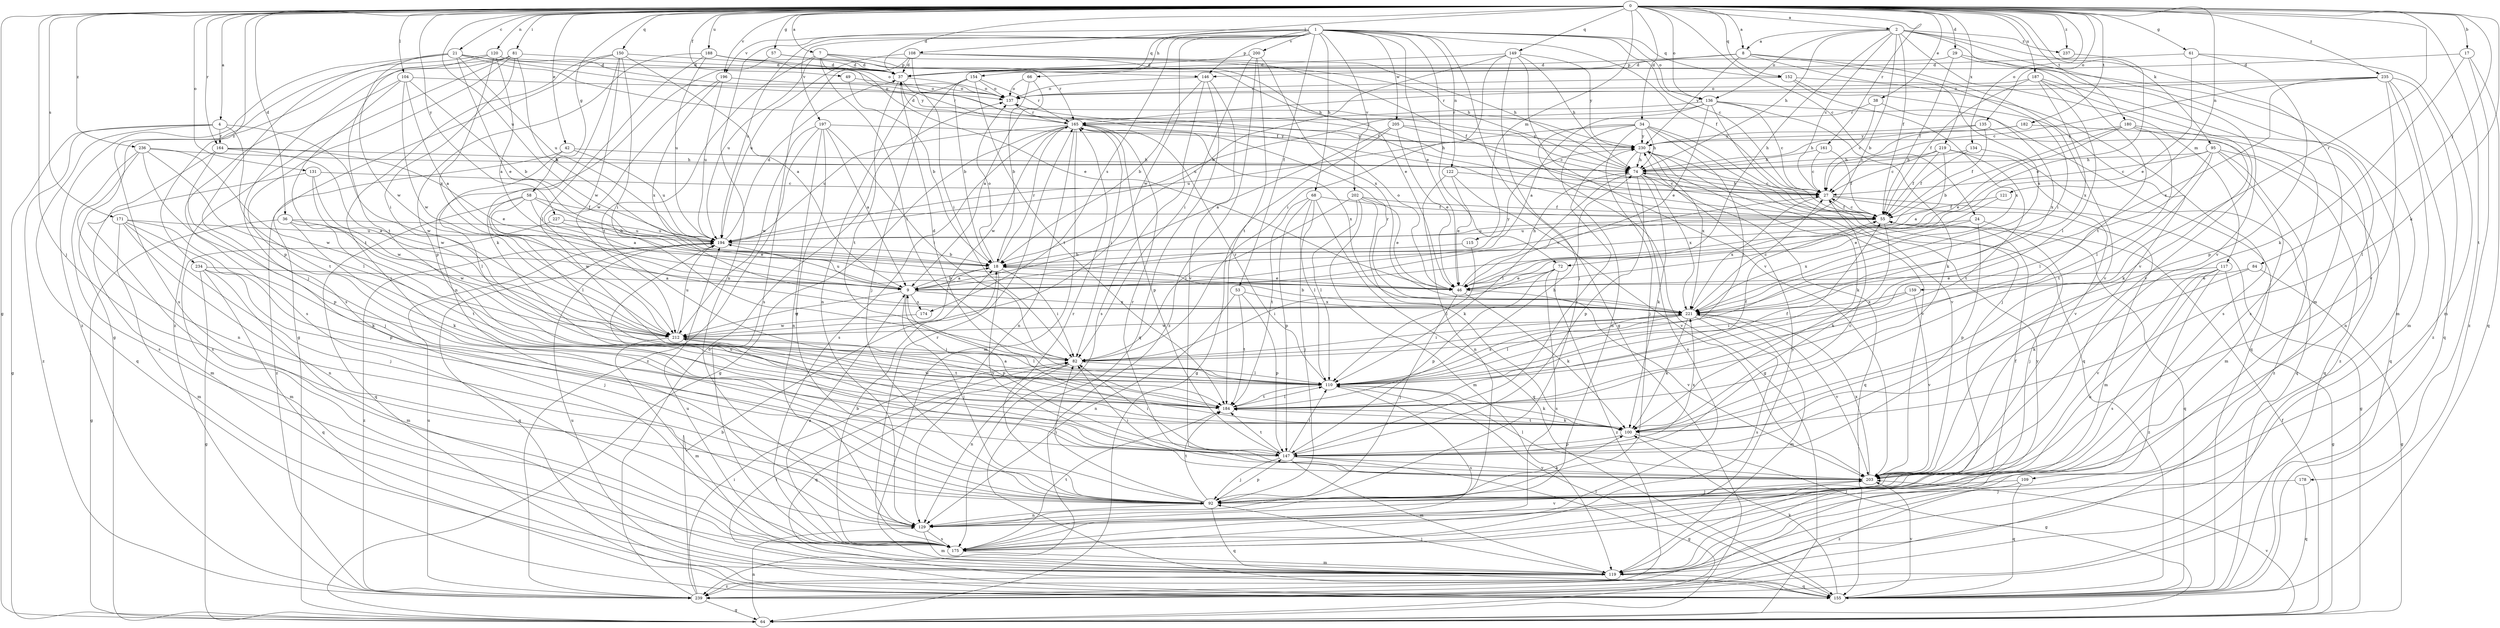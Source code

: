 strict digraph  {
0;
1;
2;
4;
7;
8;
9;
17;
18;
21;
24;
27;
29;
34;
36;
37;
38;
42;
46;
49;
53;
55;
57;
58;
61;
64;
66;
68;
72;
74;
81;
82;
84;
92;
95;
100;
104;
108;
109;
110;
115;
117;
119;
120;
121;
122;
129;
131;
134;
135;
136;
137;
146;
147;
149;
150;
152;
154;
155;
159;
161;
164;
165;
171;
174;
175;
178;
180;
182;
184;
187;
188;
194;
196;
197;
200;
202;
203;
205;
212;
219;
221;
227;
230;
234;
235;
236;
237;
239;
0 -> 2  [label=a];
0 -> 4  [label=a];
0 -> 7  [label=a];
0 -> 8  [label=a];
0 -> 17  [label=b];
0 -> 21  [label=c];
0 -> 24  [label=c];
0 -> 29  [label=d];
0 -> 34  [label=d];
0 -> 36  [label=d];
0 -> 37  [label=d];
0 -> 38  [label=e];
0 -> 42  [label=e];
0 -> 49  [label=f];
0 -> 57  [label=g];
0 -> 58  [label=g];
0 -> 61  [label=g];
0 -> 64  [label=g];
0 -> 81  [label=i];
0 -> 84  [label=j];
0 -> 92  [label=j];
0 -> 95  [label=k];
0 -> 100  [label=k];
0 -> 104  [label=l];
0 -> 108  [label=l];
0 -> 115  [label=m];
0 -> 120  [label=n];
0 -> 121  [label=n];
0 -> 131  [label=o];
0 -> 134  [label=o];
0 -> 135  [label=o];
0 -> 136  [label=o];
0 -> 149  [label=q];
0 -> 150  [label=q];
0 -> 152  [label=q];
0 -> 159  [label=r];
0 -> 161  [label=r];
0 -> 164  [label=r];
0 -> 171  [label=s];
0 -> 178  [label=t];
0 -> 180  [label=t];
0 -> 182  [label=t];
0 -> 187  [label=u];
0 -> 188  [label=u];
0 -> 194  [label=u];
0 -> 196  [label=v];
0 -> 219  [label=x];
0 -> 227  [label=y];
0 -> 234  [label=z];
0 -> 235  [label=z];
0 -> 236  [label=z];
0 -> 237  [label=z];
1 -> 27  [label=c];
1 -> 46  [label=e];
1 -> 53  [label=f];
1 -> 55  [label=f];
1 -> 64  [label=g];
1 -> 66  [label=h];
1 -> 68  [label=h];
1 -> 72  [label=h];
1 -> 122  [label=n];
1 -> 129  [label=n];
1 -> 136  [label=o];
1 -> 146  [label=p];
1 -> 152  [label=q];
1 -> 154  [label=q];
1 -> 174  [label=s];
1 -> 194  [label=u];
1 -> 196  [label=v];
1 -> 197  [label=v];
1 -> 200  [label=v];
1 -> 202  [label=v];
1 -> 205  [label=w];
1 -> 212  [label=w];
2 -> 8  [label=a];
2 -> 18  [label=b];
2 -> 27  [label=c];
2 -> 55  [label=f];
2 -> 72  [label=h];
2 -> 74  [label=h];
2 -> 109  [label=l];
2 -> 117  [label=m];
2 -> 119  [label=m];
2 -> 136  [label=o];
2 -> 203  [label=v];
2 -> 237  [label=z];
4 -> 64  [label=g];
4 -> 155  [label=q];
4 -> 164  [label=r];
4 -> 184  [label=t];
4 -> 212  [label=w];
4 -> 239  [label=z];
7 -> 46  [label=e];
7 -> 74  [label=h];
7 -> 110  [label=l];
7 -> 146  [label=p];
7 -> 165  [label=r];
7 -> 184  [label=t];
7 -> 194  [label=u];
8 -> 37  [label=d];
8 -> 82  [label=i];
8 -> 146  [label=p];
8 -> 203  [label=v];
8 -> 221  [label=x];
8 -> 230  [label=y];
9 -> 18  [label=b];
9 -> 27  [label=c];
9 -> 92  [label=j];
9 -> 147  [label=p];
9 -> 174  [label=s];
9 -> 194  [label=u];
9 -> 212  [label=w];
9 -> 221  [label=x];
9 -> 230  [label=y];
17 -> 37  [label=d];
17 -> 100  [label=k];
17 -> 155  [label=q];
17 -> 239  [label=z];
18 -> 9  [label=a];
18 -> 46  [label=e];
18 -> 82  [label=i];
18 -> 137  [label=o];
18 -> 165  [label=r];
18 -> 203  [label=v];
21 -> 37  [label=d];
21 -> 46  [label=e];
21 -> 55  [label=f];
21 -> 175  [label=s];
21 -> 194  [label=u];
21 -> 212  [label=w];
21 -> 230  [label=y];
21 -> 239  [label=z];
24 -> 92  [label=j];
24 -> 147  [label=p];
24 -> 194  [label=u];
24 -> 221  [label=x];
27 -> 55  [label=f];
27 -> 64  [label=g];
27 -> 74  [label=h];
27 -> 119  [label=m];
27 -> 221  [label=x];
29 -> 37  [label=d];
29 -> 55  [label=f];
29 -> 119  [label=m];
29 -> 184  [label=t];
34 -> 64  [label=g];
34 -> 74  [label=h];
34 -> 92  [label=j];
34 -> 110  [label=l];
34 -> 129  [label=n];
34 -> 155  [label=q];
34 -> 194  [label=u];
34 -> 203  [label=v];
34 -> 230  [label=y];
36 -> 64  [label=g];
36 -> 100  [label=k];
36 -> 184  [label=t];
36 -> 194  [label=u];
36 -> 212  [label=w];
37 -> 137  [label=o];
37 -> 165  [label=r];
37 -> 184  [label=t];
38 -> 27  [label=c];
38 -> 165  [label=r];
38 -> 221  [label=x];
42 -> 74  [label=h];
42 -> 110  [label=l];
42 -> 194  [label=u];
42 -> 239  [label=z];
46 -> 74  [label=h];
46 -> 92  [label=j];
46 -> 100  [label=k];
46 -> 137  [label=o];
46 -> 203  [label=v];
49 -> 18  [label=b];
49 -> 137  [label=o];
53 -> 129  [label=n];
53 -> 147  [label=p];
53 -> 184  [label=t];
53 -> 221  [label=x];
55 -> 27  [label=c];
55 -> 100  [label=k];
55 -> 155  [label=q];
55 -> 194  [label=u];
57 -> 37  [label=d];
57 -> 74  [label=h];
57 -> 129  [label=n];
58 -> 9  [label=a];
58 -> 18  [label=b];
58 -> 55  [label=f];
58 -> 110  [label=l];
58 -> 155  [label=q];
58 -> 212  [label=w];
61 -> 37  [label=d];
61 -> 46  [label=e];
61 -> 119  [label=m];
61 -> 147  [label=p];
64 -> 55  [label=f];
64 -> 129  [label=n];
64 -> 203  [label=v];
66 -> 9  [label=a];
66 -> 18  [label=b];
66 -> 137  [label=o];
68 -> 55  [label=f];
68 -> 92  [label=j];
68 -> 110  [label=l];
68 -> 147  [label=p];
68 -> 155  [label=q];
68 -> 184  [label=t];
72 -> 46  [label=e];
72 -> 82  [label=i];
72 -> 147  [label=p];
72 -> 175  [label=s];
72 -> 239  [label=z];
74 -> 27  [label=c];
74 -> 100  [label=k];
74 -> 110  [label=l];
74 -> 147  [label=p];
74 -> 155  [label=q];
74 -> 221  [label=x];
81 -> 18  [label=b];
81 -> 37  [label=d];
81 -> 64  [label=g];
81 -> 82  [label=i];
81 -> 147  [label=p];
81 -> 175  [label=s];
81 -> 239  [label=z];
82 -> 110  [label=l];
82 -> 129  [label=n];
82 -> 155  [label=q];
84 -> 46  [label=e];
84 -> 64  [label=g];
84 -> 100  [label=k];
92 -> 55  [label=f];
92 -> 82  [label=i];
92 -> 100  [label=k];
92 -> 129  [label=n];
92 -> 147  [label=p];
92 -> 155  [label=q];
92 -> 165  [label=r];
92 -> 184  [label=t];
95 -> 27  [label=c];
95 -> 74  [label=h];
95 -> 110  [label=l];
95 -> 119  [label=m];
95 -> 155  [label=q];
95 -> 184  [label=t];
95 -> 239  [label=z];
100 -> 9  [label=a];
100 -> 64  [label=g];
100 -> 147  [label=p];
100 -> 184  [label=t];
104 -> 9  [label=a];
104 -> 18  [label=b];
104 -> 137  [label=o];
104 -> 175  [label=s];
104 -> 184  [label=t];
104 -> 212  [label=w];
108 -> 37  [label=d];
108 -> 46  [label=e];
108 -> 55  [label=f];
108 -> 74  [label=h];
108 -> 82  [label=i];
108 -> 175  [label=s];
108 -> 194  [label=u];
109 -> 92  [label=j];
109 -> 155  [label=q];
109 -> 239  [label=z];
110 -> 37  [label=d];
110 -> 55  [label=f];
110 -> 100  [label=k];
110 -> 165  [label=r];
110 -> 175  [label=s];
110 -> 184  [label=t];
110 -> 221  [label=x];
115 -> 18  [label=b];
115 -> 110  [label=l];
117 -> 46  [label=e];
117 -> 64  [label=g];
117 -> 129  [label=n];
117 -> 175  [label=s];
117 -> 203  [label=v];
117 -> 239  [label=z];
119 -> 92  [label=j];
119 -> 155  [label=q];
119 -> 194  [label=u];
119 -> 230  [label=y];
119 -> 239  [label=z];
120 -> 9  [label=a];
120 -> 27  [label=c];
120 -> 37  [label=d];
120 -> 92  [label=j];
120 -> 184  [label=t];
120 -> 221  [label=x];
121 -> 46  [label=e];
121 -> 55  [label=f];
122 -> 27  [label=c];
122 -> 46  [label=e];
122 -> 129  [label=n];
122 -> 203  [label=v];
129 -> 119  [label=m];
129 -> 175  [label=s];
129 -> 203  [label=v];
131 -> 9  [label=a];
131 -> 27  [label=c];
131 -> 119  [label=m];
131 -> 212  [label=w];
134 -> 55  [label=f];
134 -> 74  [label=h];
134 -> 155  [label=q];
135 -> 55  [label=f];
135 -> 74  [label=h];
135 -> 230  [label=y];
135 -> 239  [label=z];
136 -> 9  [label=a];
136 -> 27  [label=c];
136 -> 46  [label=e];
136 -> 92  [label=j];
136 -> 100  [label=k];
136 -> 155  [label=q];
136 -> 165  [label=r];
136 -> 194  [label=u];
137 -> 165  [label=r];
146 -> 18  [label=b];
146 -> 137  [label=o];
146 -> 155  [label=q];
146 -> 175  [label=s];
146 -> 203  [label=v];
147 -> 27  [label=c];
147 -> 64  [label=g];
147 -> 82  [label=i];
147 -> 92  [label=j];
147 -> 110  [label=l];
147 -> 119  [label=m];
147 -> 184  [label=t];
147 -> 194  [label=u];
147 -> 203  [label=v];
147 -> 221  [label=x];
147 -> 230  [label=y];
149 -> 18  [label=b];
149 -> 37  [label=d];
149 -> 74  [label=h];
149 -> 82  [label=i];
149 -> 92  [label=j];
149 -> 203  [label=v];
149 -> 230  [label=y];
150 -> 9  [label=a];
150 -> 37  [label=d];
150 -> 64  [label=g];
150 -> 82  [label=i];
150 -> 92  [label=j];
150 -> 100  [label=k];
150 -> 212  [label=w];
152 -> 137  [label=o];
152 -> 175  [label=s];
152 -> 203  [label=v];
152 -> 221  [label=x];
154 -> 18  [label=b];
154 -> 92  [label=j];
154 -> 129  [label=n];
154 -> 137  [label=o];
154 -> 165  [label=r];
154 -> 184  [label=t];
155 -> 82  [label=i];
155 -> 100  [label=k];
155 -> 110  [label=l];
155 -> 194  [label=u];
155 -> 203  [label=v];
159 -> 82  [label=i];
159 -> 203  [label=v];
159 -> 221  [label=x];
161 -> 27  [label=c];
161 -> 55  [label=f];
161 -> 74  [label=h];
164 -> 46  [label=e];
164 -> 74  [label=h];
164 -> 92  [label=j];
164 -> 175  [label=s];
164 -> 212  [label=w];
165 -> 37  [label=d];
165 -> 64  [label=g];
165 -> 82  [label=i];
165 -> 119  [label=m];
165 -> 129  [label=n];
165 -> 147  [label=p];
165 -> 175  [label=s];
165 -> 194  [label=u];
165 -> 212  [label=w];
165 -> 221  [label=x];
165 -> 230  [label=y];
171 -> 92  [label=j];
171 -> 100  [label=k];
171 -> 119  [label=m];
171 -> 129  [label=n];
171 -> 147  [label=p];
171 -> 194  [label=u];
174 -> 212  [label=w];
175 -> 9  [label=a];
175 -> 18  [label=b];
175 -> 119  [label=m];
175 -> 165  [label=r];
175 -> 184  [label=t];
175 -> 230  [label=y];
178 -> 92  [label=j];
178 -> 155  [label=q];
180 -> 18  [label=b];
180 -> 46  [label=e];
180 -> 100  [label=k];
180 -> 110  [label=l];
180 -> 129  [label=n];
180 -> 230  [label=y];
182 -> 27  [label=c];
182 -> 155  [label=q];
182 -> 230  [label=y];
184 -> 55  [label=f];
184 -> 74  [label=h];
184 -> 100  [label=k];
184 -> 110  [label=l];
184 -> 212  [label=w];
187 -> 55  [label=f];
187 -> 110  [label=l];
187 -> 137  [label=o];
187 -> 175  [label=s];
187 -> 203  [label=v];
187 -> 221  [label=x];
188 -> 37  [label=d];
188 -> 55  [label=f];
188 -> 110  [label=l];
188 -> 137  [label=o];
188 -> 147  [label=p];
188 -> 194  [label=u];
194 -> 18  [label=b];
194 -> 37  [label=d];
194 -> 155  [label=q];
194 -> 239  [label=z];
196 -> 137  [label=o];
196 -> 194  [label=u];
196 -> 212  [label=w];
196 -> 221  [label=x];
197 -> 9  [label=a];
197 -> 82  [label=i];
197 -> 92  [label=j];
197 -> 129  [label=n];
197 -> 212  [label=w];
197 -> 230  [label=y];
197 -> 239  [label=z];
200 -> 37  [label=d];
200 -> 82  [label=i];
200 -> 184  [label=t];
200 -> 221  [label=x];
200 -> 239  [label=z];
202 -> 46  [label=e];
202 -> 55  [label=f];
202 -> 82  [label=i];
202 -> 100  [label=k];
202 -> 110  [label=l];
202 -> 119  [label=m];
203 -> 82  [label=i];
203 -> 92  [label=j];
203 -> 110  [label=l];
203 -> 165  [label=r];
203 -> 221  [label=x];
205 -> 9  [label=a];
205 -> 27  [label=c];
205 -> 46  [label=e];
205 -> 64  [label=g];
205 -> 230  [label=y];
212 -> 82  [label=i];
212 -> 110  [label=l];
212 -> 119  [label=m];
212 -> 184  [label=t];
212 -> 194  [label=u];
219 -> 9  [label=a];
219 -> 27  [label=c];
219 -> 55  [label=f];
219 -> 74  [label=h];
219 -> 184  [label=t];
219 -> 203  [label=v];
221 -> 18  [label=b];
221 -> 27  [label=c];
221 -> 82  [label=i];
221 -> 100  [label=k];
221 -> 110  [label=l];
221 -> 119  [label=m];
221 -> 165  [label=r];
221 -> 175  [label=s];
221 -> 203  [label=v];
221 -> 212  [label=w];
227 -> 46  [label=e];
227 -> 119  [label=m];
227 -> 194  [label=u];
230 -> 74  [label=h];
230 -> 100  [label=k];
230 -> 175  [label=s];
230 -> 203  [label=v];
230 -> 221  [label=x];
234 -> 9  [label=a];
234 -> 64  [label=g];
234 -> 92  [label=j];
234 -> 119  [label=m];
234 -> 155  [label=q];
235 -> 27  [label=c];
235 -> 119  [label=m];
235 -> 137  [label=o];
235 -> 155  [label=q];
235 -> 165  [label=r];
235 -> 203  [label=v];
235 -> 221  [label=x];
235 -> 239  [label=z];
236 -> 74  [label=h];
236 -> 110  [label=l];
236 -> 129  [label=n];
236 -> 147  [label=p];
236 -> 175  [label=s];
236 -> 212  [label=w];
237 -> 46  [label=e];
239 -> 18  [label=b];
239 -> 64  [label=g];
239 -> 82  [label=i];
239 -> 137  [label=o];
239 -> 194  [label=u];
}
